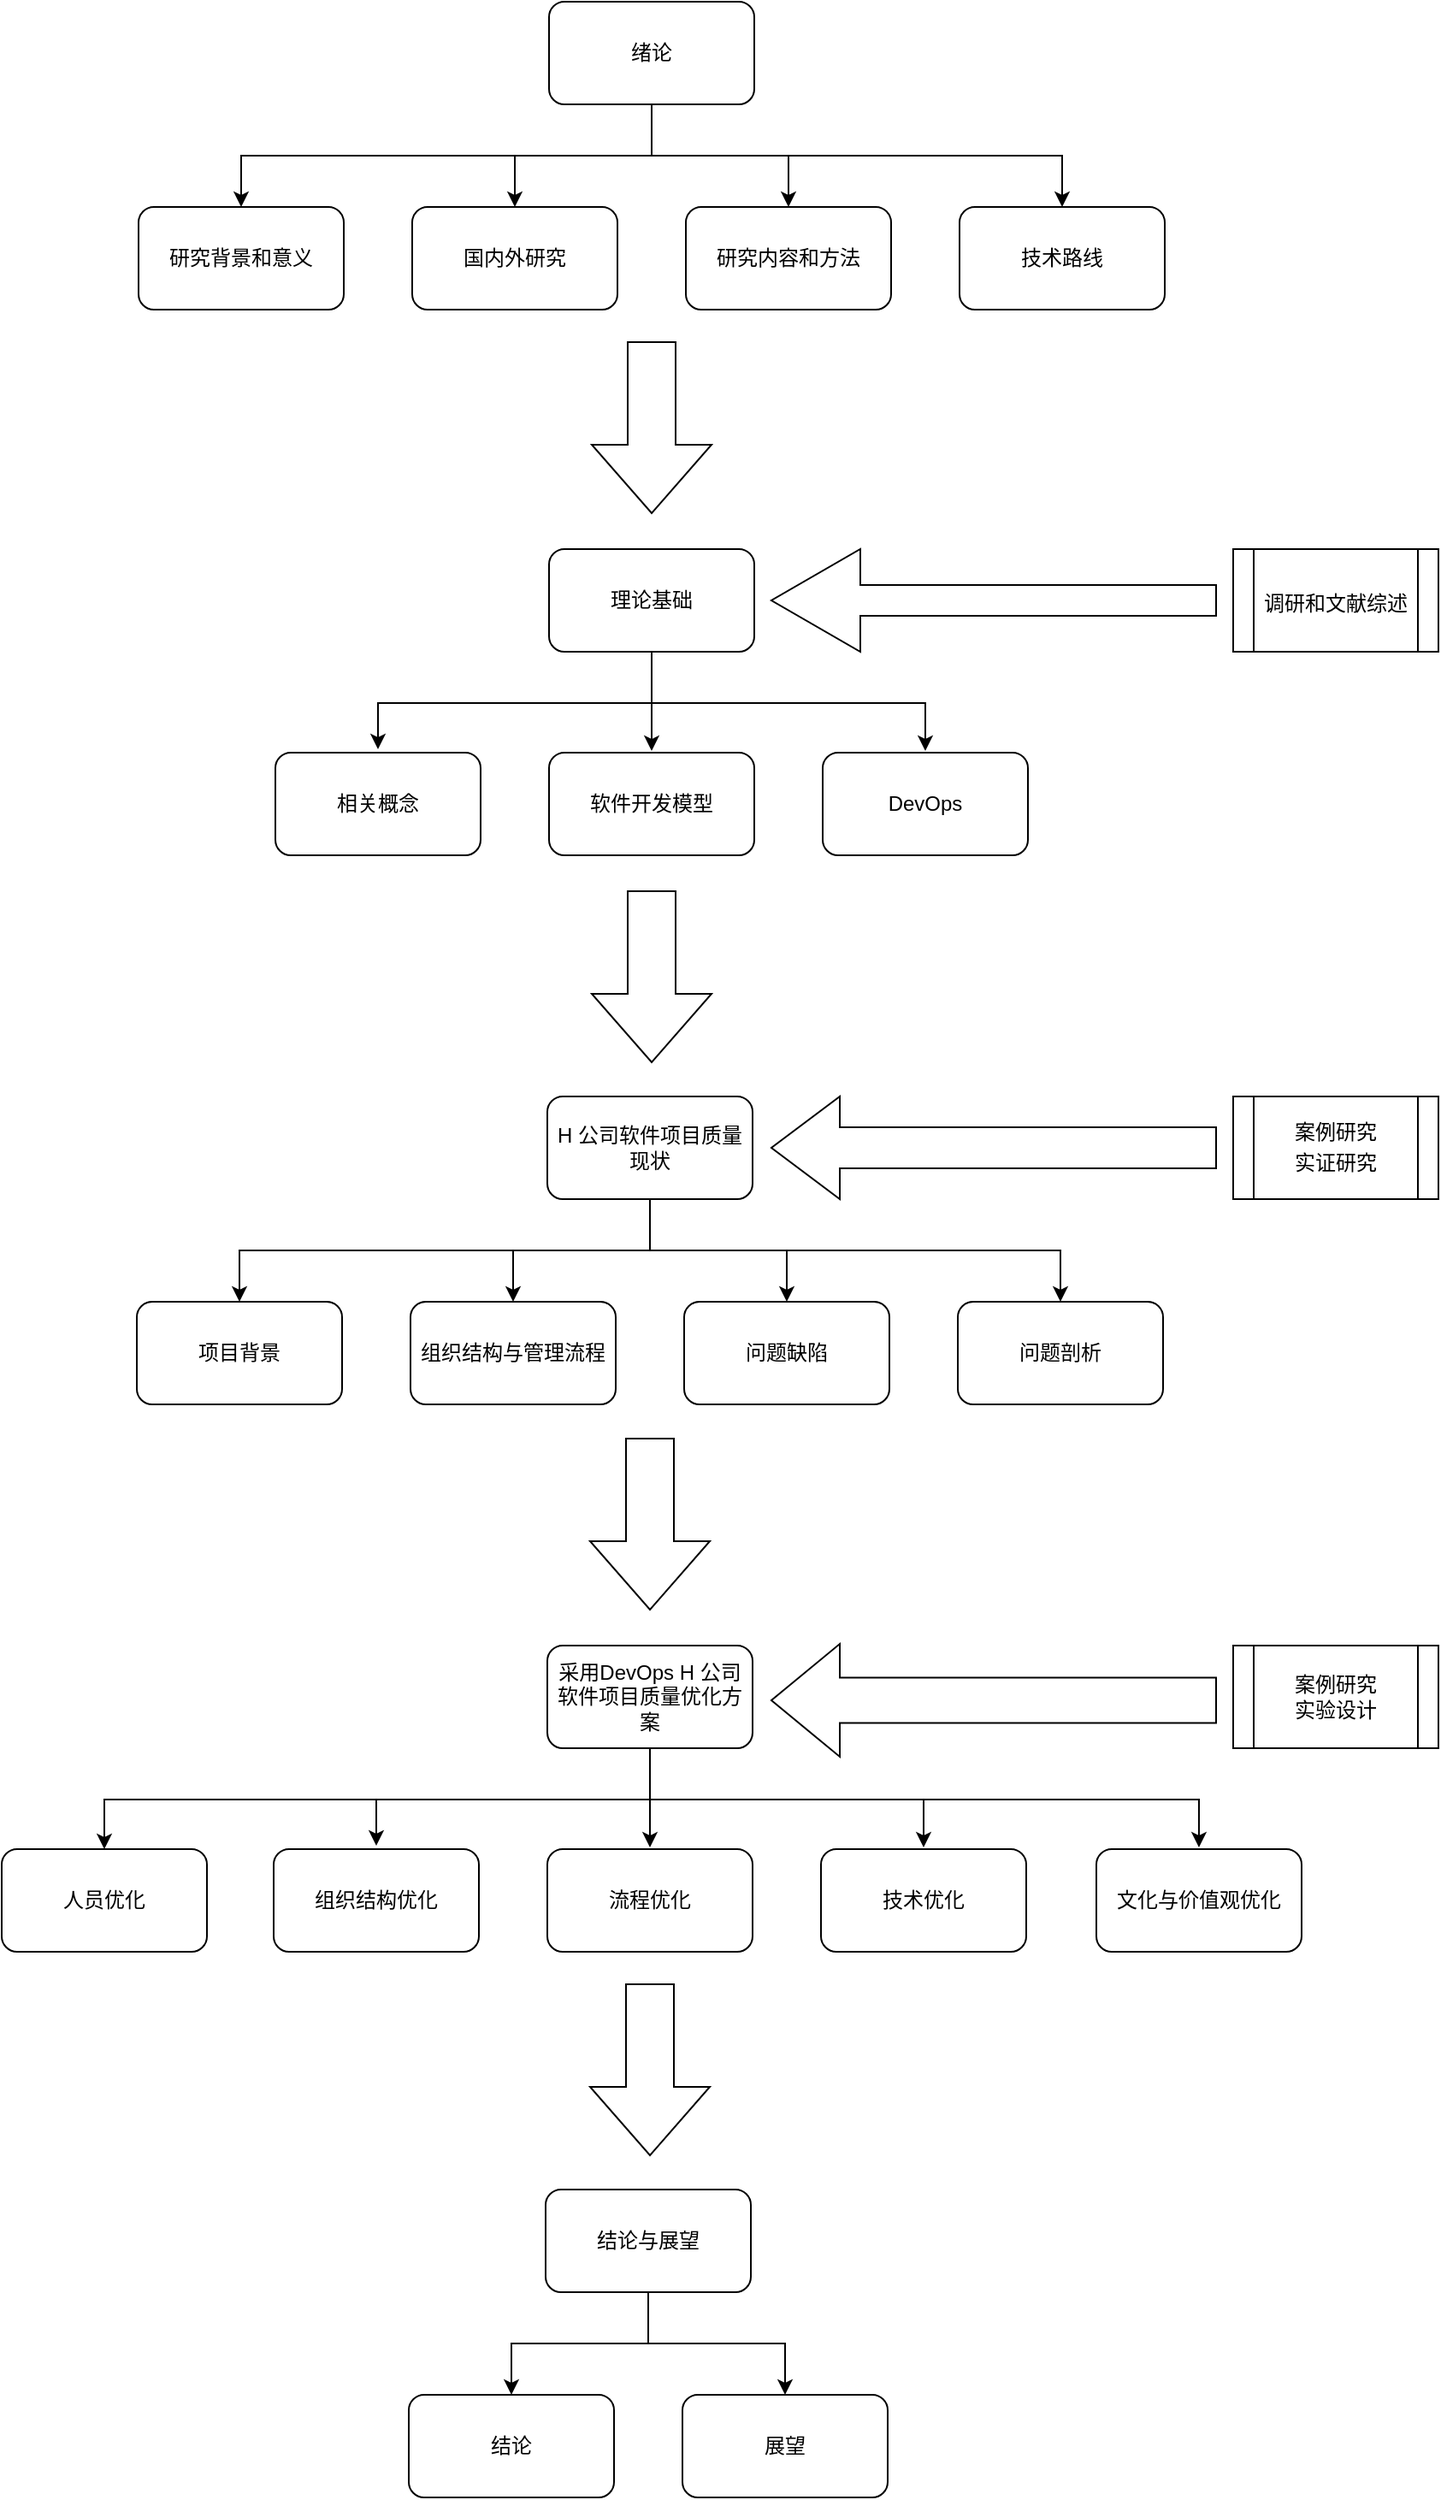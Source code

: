 <mxfile version="22.1.16" type="github">
  <diagram name="第 1 页" id="tI3jwO7v3hU8NE_7aU_H">
    <mxGraphModel dx="909" dy="490" grid="1" gridSize="10" guides="1" tooltips="1" connect="1" arrows="1" fold="1" page="1" pageScale="1" pageWidth="827" pageHeight="1169" math="0" shadow="0">
      <root>
        <mxCell id="0" />
        <mxCell id="1" parent="0" />
        <mxCell id="G2wsOpajNZqVR7mQm0iB-22" value="" style="edgeStyle=orthogonalEdgeStyle;rounded=0;orthogonalLoop=1;jettySize=auto;html=1;entryX=0.5;entryY=0;entryDx=0;entryDy=0;entryPerimeter=0;" edge="1" parent="1" source="G2wsOpajNZqVR7mQm0iB-1" target="G2wsOpajNZqVR7mQm0iB-17">
          <mxGeometry relative="1" as="geometry">
            <mxPoint x="500" y="130" as="targetPoint" />
          </mxGeometry>
        </mxCell>
        <mxCell id="G2wsOpajNZqVR7mQm0iB-1" value="绪论" style="rounded=1;whiteSpace=wrap;html=1;" vertex="1" parent="1">
          <mxGeometry x="360" y="10" width="120" height="60" as="geometry" />
        </mxCell>
        <mxCell id="G2wsOpajNZqVR7mQm0iB-13" value="研究背景和意义" style="rounded=1;whiteSpace=wrap;html=1;" vertex="1" parent="1">
          <mxGeometry x="120" y="130" width="120" height="60" as="geometry" />
        </mxCell>
        <mxCell id="G2wsOpajNZqVR7mQm0iB-15" value="技术路线" style="rounded=1;whiteSpace=wrap;html=1;" vertex="1" parent="1">
          <mxGeometry x="600" y="130" width="120" height="60" as="geometry" />
        </mxCell>
        <mxCell id="G2wsOpajNZqVR7mQm0iB-16" value="国内外研究" style="rounded=1;whiteSpace=wrap;html=1;" vertex="1" parent="1">
          <mxGeometry x="280" y="130" width="120" height="60" as="geometry" />
        </mxCell>
        <mxCell id="G2wsOpajNZqVR7mQm0iB-17" value="研究内容和方法" style="rounded=1;whiteSpace=wrap;html=1;" vertex="1" parent="1">
          <mxGeometry x="440" y="130" width="120" height="60" as="geometry" />
        </mxCell>
        <mxCell id="G2wsOpajNZqVR7mQm0iB-23" value="" style="edgeStyle=orthogonalEdgeStyle;rounded=0;orthogonalLoop=1;jettySize=auto;html=1;exitX=0.5;exitY=1;exitDx=0;exitDy=0;entryX=0.5;entryY=0;entryDx=0;entryDy=0;" edge="1" parent="1" source="G2wsOpajNZqVR7mQm0iB-1" target="G2wsOpajNZqVR7mQm0iB-15">
          <mxGeometry relative="1" as="geometry">
            <mxPoint x="430" y="80" as="sourcePoint" />
            <mxPoint x="580" y="120" as="targetPoint" />
            <Array as="points">
              <mxPoint x="420" y="100" />
              <mxPoint x="660" y="100" />
            </Array>
          </mxGeometry>
        </mxCell>
        <mxCell id="G2wsOpajNZqVR7mQm0iB-26" value="" style="edgeStyle=orthogonalEdgeStyle;rounded=0;orthogonalLoop=1;jettySize=auto;html=1;entryX=0.5;entryY=0;entryDx=0;entryDy=0;exitX=0.5;exitY=1;exitDx=0;exitDy=0;" edge="1" parent="1" source="G2wsOpajNZqVR7mQm0iB-1" target="G2wsOpajNZqVR7mQm0iB-16">
          <mxGeometry relative="1" as="geometry">
            <mxPoint x="430" y="80" as="sourcePoint" />
            <mxPoint x="330" y="110" as="targetPoint" />
            <Array as="points">
              <mxPoint x="420" y="100" />
              <mxPoint x="340" y="100" />
            </Array>
          </mxGeometry>
        </mxCell>
        <mxCell id="G2wsOpajNZqVR7mQm0iB-27" value="" style="edgeStyle=orthogonalEdgeStyle;rounded=0;orthogonalLoop=1;jettySize=auto;html=1;exitX=0.5;exitY=1;exitDx=0;exitDy=0;entryX=0.5;entryY=0;entryDx=0;entryDy=0;" edge="1" parent="1" source="G2wsOpajNZqVR7mQm0iB-1" target="G2wsOpajNZqVR7mQm0iB-13">
          <mxGeometry relative="1" as="geometry">
            <mxPoint x="430" y="80" as="sourcePoint" />
            <mxPoint x="180" y="110" as="targetPoint" />
            <Array as="points">
              <mxPoint x="420" y="100" />
              <mxPoint x="180" y="100" />
            </Array>
          </mxGeometry>
        </mxCell>
        <mxCell id="G2wsOpajNZqVR7mQm0iB-30" value="" style="edgeStyle=orthogonalEdgeStyle;rounded=0;orthogonalLoop=1;jettySize=auto;html=1;" edge="1" parent="1">
          <mxGeometry relative="1" as="geometry">
            <mxPoint x="420" y="391" as="sourcePoint" />
            <mxPoint x="420" y="448" as="targetPoint" />
          </mxGeometry>
        </mxCell>
        <mxCell id="G2wsOpajNZqVR7mQm0iB-31" value="DevOps" style="rounded=1;whiteSpace=wrap;html=1;" vertex="1" parent="1">
          <mxGeometry x="520" y="449" width="120" height="60" as="geometry" />
        </mxCell>
        <mxCell id="G2wsOpajNZqVR7mQm0iB-32" value="相关概念" style="rounded=1;whiteSpace=wrap;html=1;" vertex="1" parent="1">
          <mxGeometry x="200" y="449" width="120" height="60" as="geometry" />
        </mxCell>
        <mxCell id="G2wsOpajNZqVR7mQm0iB-33" value="软件开发模型" style="rounded=1;whiteSpace=wrap;html=1;" vertex="1" parent="1">
          <mxGeometry x="360" y="449" width="120" height="60" as="geometry" />
        </mxCell>
        <mxCell id="G2wsOpajNZqVR7mQm0iB-38" value="理论基础" style="rounded=1;whiteSpace=wrap;html=1;" vertex="1" parent="1">
          <mxGeometry x="360" y="330" width="120" height="60" as="geometry" />
        </mxCell>
        <mxCell id="G2wsOpajNZqVR7mQm0iB-39" value="" style="html=1;shadow=0;dashed=0;align=center;verticalAlign=middle;shape=mxgraph.arrows2.arrow;dy=0.6;dx=40;direction=south;notch=0;" vertex="1" parent="1">
          <mxGeometry x="385" y="209" width="70" height="100" as="geometry" />
        </mxCell>
        <mxCell id="G2wsOpajNZqVR7mQm0iB-43" value="" style="edgeStyle=orthogonalEdgeStyle;rounded=0;orthogonalLoop=1;jettySize=auto;html=1;exitX=0.5;exitY=1;exitDx=0;exitDy=0;" edge="1" parent="1">
          <mxGeometry relative="1" as="geometry">
            <mxPoint x="420" y="390" as="sourcePoint" />
            <mxPoint x="580" y="448" as="targetPoint" />
            <Array as="points">
              <mxPoint x="420" y="420" />
              <mxPoint x="580" y="420" />
              <mxPoint x="580" y="448" />
            </Array>
          </mxGeometry>
        </mxCell>
        <mxCell id="G2wsOpajNZqVR7mQm0iB-44" value="" style="edgeStyle=orthogonalEdgeStyle;rounded=0;orthogonalLoop=1;jettySize=auto;html=1;exitX=0.5;exitY=1;exitDx=0;exitDy=0;" edge="1" parent="1">
          <mxGeometry relative="1" as="geometry">
            <mxPoint x="420" y="390" as="sourcePoint" />
            <mxPoint x="260" y="447" as="targetPoint" />
            <Array as="points">
              <mxPoint x="420" y="420" />
              <mxPoint x="260" y="420" />
              <mxPoint x="260" y="437" />
            </Array>
          </mxGeometry>
        </mxCell>
        <mxCell id="G2wsOpajNZqVR7mQm0iB-45" value="" style="html=1;shadow=0;dashed=0;align=center;verticalAlign=middle;shape=mxgraph.arrows2.arrow;dy=0.6;dx=40;direction=south;notch=0;" vertex="1" parent="1">
          <mxGeometry x="385" y="530" width="70" height="100" as="geometry" />
        </mxCell>
        <mxCell id="G2wsOpajNZqVR7mQm0iB-46" value="" style="edgeStyle=orthogonalEdgeStyle;rounded=0;orthogonalLoop=1;jettySize=auto;html=1;entryX=0.5;entryY=0;entryDx=0;entryDy=0;entryPerimeter=0;" edge="1" parent="1" source="G2wsOpajNZqVR7mQm0iB-47" target="G2wsOpajNZqVR7mQm0iB-51">
          <mxGeometry relative="1" as="geometry">
            <mxPoint x="499" y="770" as="targetPoint" />
          </mxGeometry>
        </mxCell>
        <mxCell id="G2wsOpajNZqVR7mQm0iB-47" value="H 公司软件项目质量现状" style="rounded=1;whiteSpace=wrap;html=1;" vertex="1" parent="1">
          <mxGeometry x="359" y="650" width="120" height="60" as="geometry" />
        </mxCell>
        <mxCell id="G2wsOpajNZqVR7mQm0iB-48" value="项目背景" style="rounded=1;whiteSpace=wrap;html=1;" vertex="1" parent="1">
          <mxGeometry x="119" y="770" width="120" height="60" as="geometry" />
        </mxCell>
        <mxCell id="G2wsOpajNZqVR7mQm0iB-49" value="问题剖析" style="rounded=1;whiteSpace=wrap;html=1;" vertex="1" parent="1">
          <mxGeometry x="599" y="770" width="120" height="60" as="geometry" />
        </mxCell>
        <mxCell id="G2wsOpajNZqVR7mQm0iB-50" value="组织结构与管理流程" style="rounded=1;whiteSpace=wrap;html=1;" vertex="1" parent="1">
          <mxGeometry x="279" y="770" width="120" height="60" as="geometry" />
        </mxCell>
        <mxCell id="G2wsOpajNZqVR7mQm0iB-51" value="问题缺陷" style="rounded=1;whiteSpace=wrap;html=1;" vertex="1" parent="1">
          <mxGeometry x="439" y="770" width="120" height="60" as="geometry" />
        </mxCell>
        <mxCell id="G2wsOpajNZqVR7mQm0iB-52" value="" style="edgeStyle=orthogonalEdgeStyle;rounded=0;orthogonalLoop=1;jettySize=auto;html=1;exitX=0.5;exitY=1;exitDx=0;exitDy=0;entryX=0.5;entryY=0;entryDx=0;entryDy=0;" edge="1" parent="1" source="G2wsOpajNZqVR7mQm0iB-47" target="G2wsOpajNZqVR7mQm0iB-49">
          <mxGeometry relative="1" as="geometry">
            <mxPoint x="429" y="720" as="sourcePoint" />
            <mxPoint x="579" y="760" as="targetPoint" />
            <Array as="points">
              <mxPoint x="419" y="740" />
              <mxPoint x="659" y="740" />
            </Array>
          </mxGeometry>
        </mxCell>
        <mxCell id="G2wsOpajNZqVR7mQm0iB-53" value="" style="edgeStyle=orthogonalEdgeStyle;rounded=0;orthogonalLoop=1;jettySize=auto;html=1;entryX=0.5;entryY=0;entryDx=0;entryDy=0;exitX=0.5;exitY=1;exitDx=0;exitDy=0;" edge="1" parent="1" source="G2wsOpajNZqVR7mQm0iB-47" target="G2wsOpajNZqVR7mQm0iB-50">
          <mxGeometry relative="1" as="geometry">
            <mxPoint x="429" y="720" as="sourcePoint" />
            <mxPoint x="329" y="750" as="targetPoint" />
            <Array as="points">
              <mxPoint x="419" y="740" />
              <mxPoint x="339" y="740" />
            </Array>
          </mxGeometry>
        </mxCell>
        <mxCell id="G2wsOpajNZqVR7mQm0iB-54" value="" style="edgeStyle=orthogonalEdgeStyle;rounded=0;orthogonalLoop=1;jettySize=auto;html=1;exitX=0.5;exitY=1;exitDx=0;exitDy=0;entryX=0.5;entryY=0;entryDx=0;entryDy=0;" edge="1" parent="1" source="G2wsOpajNZqVR7mQm0iB-47" target="G2wsOpajNZqVR7mQm0iB-48">
          <mxGeometry relative="1" as="geometry">
            <mxPoint x="429" y="720" as="sourcePoint" />
            <mxPoint x="179" y="750" as="targetPoint" />
            <Array as="points">
              <mxPoint x="419" y="740" />
              <mxPoint x="179" y="740" />
            </Array>
          </mxGeometry>
        </mxCell>
        <mxCell id="G2wsOpajNZqVR7mQm0iB-65" value="" style="edgeStyle=orthogonalEdgeStyle;rounded=0;orthogonalLoop=1;jettySize=auto;html=1;" edge="1" parent="1">
          <mxGeometry relative="1" as="geometry">
            <mxPoint x="419" y="1032" as="sourcePoint" />
            <mxPoint x="419" y="1089" as="targetPoint" />
          </mxGeometry>
        </mxCell>
        <mxCell id="G2wsOpajNZqVR7mQm0iB-66" value="技术优化" style="rounded=1;whiteSpace=wrap;html=1;" vertex="1" parent="1">
          <mxGeometry x="519" y="1090" width="120" height="60" as="geometry" />
        </mxCell>
        <mxCell id="G2wsOpajNZqVR7mQm0iB-67" value="组织结构优化" style="rounded=1;whiteSpace=wrap;html=1;" vertex="1" parent="1">
          <mxGeometry x="199" y="1090" width="120" height="60" as="geometry" />
        </mxCell>
        <mxCell id="G2wsOpajNZqVR7mQm0iB-68" value="流程优化" style="rounded=1;whiteSpace=wrap;html=1;" vertex="1" parent="1">
          <mxGeometry x="359" y="1090" width="120" height="60" as="geometry" />
        </mxCell>
        <mxCell id="G2wsOpajNZqVR7mQm0iB-69" value="采用DevOps H 公司软件项目质量优化方案" style="rounded=1;whiteSpace=wrap;html=1;" vertex="1" parent="1">
          <mxGeometry x="359" y="971" width="120" height="60" as="geometry" />
        </mxCell>
        <mxCell id="G2wsOpajNZqVR7mQm0iB-70" value="" style="html=1;shadow=0;dashed=0;align=center;verticalAlign=middle;shape=mxgraph.arrows2.arrow;dy=0.6;dx=40;direction=south;notch=0;" vertex="1" parent="1">
          <mxGeometry x="384" y="850" width="70" height="100" as="geometry" />
        </mxCell>
        <mxCell id="G2wsOpajNZqVR7mQm0iB-71" value="" style="edgeStyle=orthogonalEdgeStyle;rounded=0;orthogonalLoop=1;jettySize=auto;html=1;exitX=0.5;exitY=1;exitDx=0;exitDy=0;" edge="1" parent="1">
          <mxGeometry relative="1" as="geometry">
            <mxPoint x="419" y="1031" as="sourcePoint" />
            <mxPoint x="579" y="1089" as="targetPoint" />
            <Array as="points">
              <mxPoint x="419" y="1061" />
              <mxPoint x="579" y="1061" />
              <mxPoint x="579" y="1089" />
            </Array>
          </mxGeometry>
        </mxCell>
        <mxCell id="G2wsOpajNZqVR7mQm0iB-72" value="" style="edgeStyle=orthogonalEdgeStyle;rounded=0;orthogonalLoop=1;jettySize=auto;html=1;exitX=0.5;exitY=1;exitDx=0;exitDy=0;" edge="1" parent="1">
          <mxGeometry relative="1" as="geometry">
            <mxPoint x="419" y="1031" as="sourcePoint" />
            <mxPoint x="259" y="1088" as="targetPoint" />
            <Array as="points">
              <mxPoint x="419" y="1061" />
              <mxPoint x="259" y="1061" />
              <mxPoint x="259" y="1078" />
            </Array>
          </mxGeometry>
        </mxCell>
        <mxCell id="G2wsOpajNZqVR7mQm0iB-73" value="人员优化" style="rounded=1;whiteSpace=wrap;html=1;" vertex="1" parent="1">
          <mxGeometry x="40" y="1090" width="120" height="60" as="geometry" />
        </mxCell>
        <mxCell id="G2wsOpajNZqVR7mQm0iB-74" value="文化与价值观优化" style="rounded=1;whiteSpace=wrap;html=1;" vertex="1" parent="1">
          <mxGeometry x="680" y="1090" width="120" height="60" as="geometry" />
        </mxCell>
        <mxCell id="G2wsOpajNZqVR7mQm0iB-75" value="" style="edgeStyle=orthogonalEdgeStyle;rounded=0;orthogonalLoop=1;jettySize=auto;html=1;exitX=0.5;exitY=1;exitDx=0;exitDy=0;entryX=0.5;entryY=0;entryDx=0;entryDy=0;" edge="1" parent="1" target="G2wsOpajNZqVR7mQm0iB-73">
          <mxGeometry relative="1" as="geometry">
            <mxPoint x="419" y="1031" as="sourcePoint" />
            <mxPoint x="112" y="1080" as="targetPoint" />
            <Array as="points">
              <mxPoint x="419" y="1061" />
              <mxPoint x="100" y="1061" />
            </Array>
          </mxGeometry>
        </mxCell>
        <mxCell id="G2wsOpajNZqVR7mQm0iB-76" value="" style="edgeStyle=orthogonalEdgeStyle;rounded=0;orthogonalLoop=1;jettySize=auto;html=1;exitX=0.5;exitY=1;exitDx=0;exitDy=0;" edge="1" parent="1" source="G2wsOpajNZqVR7mQm0iB-69">
          <mxGeometry relative="1" as="geometry">
            <mxPoint x="579.98" y="1031" as="sourcePoint" />
            <mxPoint x="739.98" y="1089" as="targetPoint" />
            <Array as="points">
              <mxPoint x="419" y="1061" />
              <mxPoint x="740" y="1061" />
            </Array>
          </mxGeometry>
        </mxCell>
        <mxCell id="G2wsOpajNZqVR7mQm0iB-77" value="" style="html=1;shadow=0;dashed=0;align=center;verticalAlign=middle;shape=mxgraph.arrows2.arrow;dy=0.6;dx=40;direction=south;notch=0;" vertex="1" parent="1">
          <mxGeometry x="384" y="1169" width="70" height="100" as="geometry" />
        </mxCell>
        <mxCell id="G2wsOpajNZqVR7mQm0iB-78" value="" style="edgeStyle=orthogonalEdgeStyle;rounded=0;orthogonalLoop=1;jettySize=auto;html=1;entryX=0.5;entryY=0;entryDx=0;entryDy=0;entryPerimeter=0;" edge="1" parent="1" source="G2wsOpajNZqVR7mQm0iB-79" target="G2wsOpajNZqVR7mQm0iB-83">
          <mxGeometry relative="1" as="geometry">
            <mxPoint x="498" y="1409" as="targetPoint" />
          </mxGeometry>
        </mxCell>
        <mxCell id="G2wsOpajNZqVR7mQm0iB-79" value="结论与展望" style="rounded=1;whiteSpace=wrap;html=1;" vertex="1" parent="1">
          <mxGeometry x="358" y="1289" width="120" height="60" as="geometry" />
        </mxCell>
        <mxCell id="G2wsOpajNZqVR7mQm0iB-82" value="结论" style="rounded=1;whiteSpace=wrap;html=1;" vertex="1" parent="1">
          <mxGeometry x="278" y="1409" width="120" height="60" as="geometry" />
        </mxCell>
        <mxCell id="G2wsOpajNZqVR7mQm0iB-83" value="展望" style="rounded=1;whiteSpace=wrap;html=1;" vertex="1" parent="1">
          <mxGeometry x="438" y="1409" width="120" height="60" as="geometry" />
        </mxCell>
        <mxCell id="G2wsOpajNZqVR7mQm0iB-85" value="" style="edgeStyle=orthogonalEdgeStyle;rounded=0;orthogonalLoop=1;jettySize=auto;html=1;entryX=0.5;entryY=0;entryDx=0;entryDy=0;exitX=0.5;exitY=1;exitDx=0;exitDy=0;" edge="1" parent="1" source="G2wsOpajNZqVR7mQm0iB-79" target="G2wsOpajNZqVR7mQm0iB-82">
          <mxGeometry relative="1" as="geometry">
            <mxPoint x="428" y="1359" as="sourcePoint" />
            <mxPoint x="328" y="1389" as="targetPoint" />
            <Array as="points">
              <mxPoint x="418" y="1379" />
              <mxPoint x="338" y="1379" />
            </Array>
          </mxGeometry>
        </mxCell>
        <mxCell id="G2wsOpajNZqVR7mQm0iB-88" value="调研和文献综述&lt;span style=&quot;font-size: medium; text-align: start;&quot;&gt;&lt;/span&gt;" style="shape=process;whiteSpace=wrap;html=1;backgroundOutline=1;" vertex="1" parent="1">
          <mxGeometry x="760" y="330" width="120" height="60" as="geometry" />
        </mxCell>
        <mxCell id="G2wsOpajNZqVR7mQm0iB-91" value="" style="shape=singleArrow;direction=west;whiteSpace=wrap;html=1;" vertex="1" parent="1">
          <mxGeometry x="490" y="330" width="260" height="60" as="geometry" />
        </mxCell>
        <mxCell id="G2wsOpajNZqVR7mQm0iB-94" value="案例研究&lt;br&gt;实证研究&lt;span style=&quot;font-size: medium; text-align: start;&quot;&gt;&lt;/span&gt;&lt;br&gt;&lt;span style=&quot;font-size: medium; text-align: start;&quot;&gt;&lt;/span&gt;" style="shape=process;whiteSpace=wrap;html=1;backgroundOutline=1;" vertex="1" parent="1">
          <mxGeometry x="760" y="650" width="120" height="60" as="geometry" />
        </mxCell>
        <mxCell id="G2wsOpajNZqVR7mQm0iB-95" value="" style="html=1;shadow=0;dashed=0;align=center;verticalAlign=middle;shape=mxgraph.arrows2.arrow;dy=0.6;dx=40;flipH=1;notch=0;" vertex="1" parent="1">
          <mxGeometry x="490" y="650" width="260" height="60" as="geometry" />
        </mxCell>
        <mxCell id="G2wsOpajNZqVR7mQm0iB-96" value="案例研究&lt;br&gt;实验设计&lt;br&gt;&lt;span style=&quot;font-size: medium; text-align: start;&quot;&gt;&lt;/span&gt;" style="shape=process;whiteSpace=wrap;html=1;backgroundOutline=1;" vertex="1" parent="1">
          <mxGeometry x="760" y="971" width="120" height="60" as="geometry" />
        </mxCell>
        <mxCell id="G2wsOpajNZqVR7mQm0iB-97" value="" style="html=1;shadow=0;dashed=0;align=center;verticalAlign=middle;shape=mxgraph.arrows2.arrow;dy=0.6;dx=40;flipH=1;notch=0;" vertex="1" parent="1">
          <mxGeometry x="490" y="970" width="260" height="66" as="geometry" />
        </mxCell>
      </root>
    </mxGraphModel>
  </diagram>
</mxfile>
